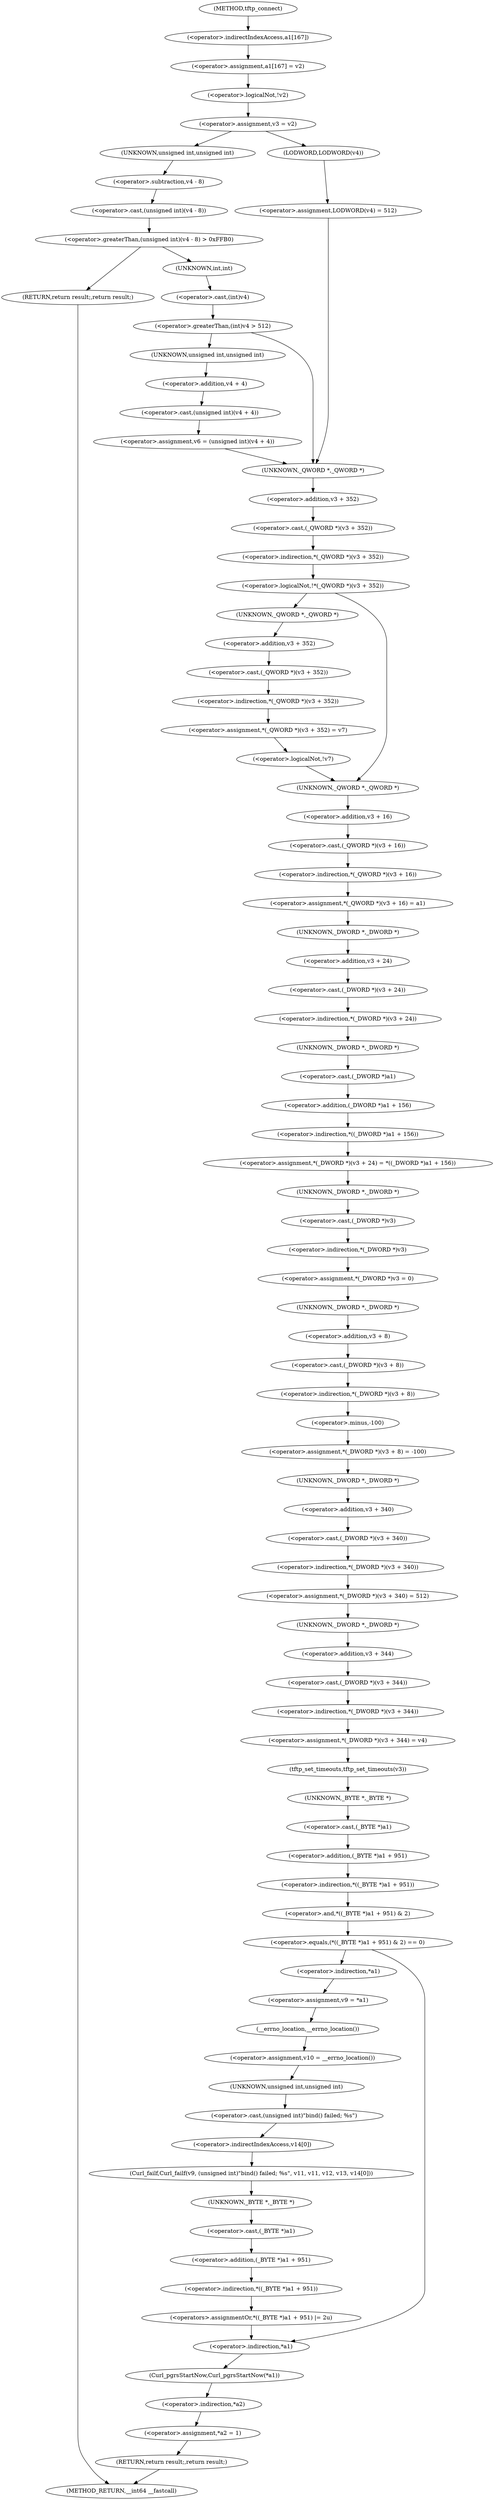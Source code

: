 digraph tftp_connect {  
"1000131" [label = "(<operator>.assignment,a1[167] = v2)" ]
"1000132" [label = "(<operator>.indirectIndexAccess,a1[167])" ]
"1000137" [label = "(<operator>.logicalNot,!v2)" ]
"1000140" [label = "(<operator>.assignment,v3 = v2)" ]
"1000148" [label = "(<operator>.greaterThan,(unsigned int)(v4 - 8) > 0xFFB0)" ]
"1000149" [label = "(<operator>.cast,(unsigned int)(v4 - 8))" ]
"1000150" [label = "(UNKNOWN,unsigned int,unsigned int)" ]
"1000151" [label = "(<operator>.subtraction,v4 - 8)" ]
"1000155" [label = "(RETURN,return result;,return result;)" ]
"1000159" [label = "(<operator>.greaterThan,(int)v4 > 512)" ]
"1000160" [label = "(<operator>.cast,(int)v4)" ]
"1000161" [label = "(UNKNOWN,int,int)" ]
"1000164" [label = "(<operator>.assignment,v6 = (unsigned int)(v4 + 4))" ]
"1000166" [label = "(<operator>.cast,(unsigned int)(v4 + 4))" ]
"1000167" [label = "(UNKNOWN,unsigned int,unsigned int)" ]
"1000168" [label = "(<operator>.addition,v4 + 4)" ]
"1000173" [label = "(<operator>.assignment,LODWORD(v4) = 512)" ]
"1000174" [label = "(LODWORD,LODWORD(v4))" ]
"1000179" [label = "(<operator>.logicalNot,!*(_QWORD *)(v3 + 352))" ]
"1000180" [label = "(<operator>.indirection,*(_QWORD *)(v3 + 352))" ]
"1000181" [label = "(<operator>.cast,(_QWORD *)(v3 + 352))" ]
"1000182" [label = "(UNKNOWN,_QWORD *,_QWORD *)" ]
"1000183" [label = "(<operator>.addition,v3 + 352)" ]
"1000187" [label = "(<operator>.assignment,*(_QWORD *)(v3 + 352) = v7)" ]
"1000188" [label = "(<operator>.indirection,*(_QWORD *)(v3 + 352))" ]
"1000189" [label = "(<operator>.cast,(_QWORD *)(v3 + 352))" ]
"1000190" [label = "(UNKNOWN,_QWORD *,_QWORD *)" ]
"1000191" [label = "(<operator>.addition,v3 + 352)" ]
"1000196" [label = "(<operator>.logicalNot,!v7)" ]
"1000200" [label = "(<operator>.assignment,*(_QWORD *)(v3 + 16) = a1)" ]
"1000201" [label = "(<operator>.indirection,*(_QWORD *)(v3 + 16))" ]
"1000202" [label = "(<operator>.cast,(_QWORD *)(v3 + 16))" ]
"1000203" [label = "(UNKNOWN,_QWORD *,_QWORD *)" ]
"1000204" [label = "(<operator>.addition,v3 + 16)" ]
"1000208" [label = "(<operator>.assignment,*(_DWORD *)(v3 + 24) = *((_DWORD *)a1 + 156))" ]
"1000209" [label = "(<operator>.indirection,*(_DWORD *)(v3 + 24))" ]
"1000210" [label = "(<operator>.cast,(_DWORD *)(v3 + 24))" ]
"1000211" [label = "(UNKNOWN,_DWORD *,_DWORD *)" ]
"1000212" [label = "(<operator>.addition,v3 + 24)" ]
"1000215" [label = "(<operator>.indirection,*((_DWORD *)a1 + 156))" ]
"1000216" [label = "(<operator>.addition,(_DWORD *)a1 + 156)" ]
"1000217" [label = "(<operator>.cast,(_DWORD *)a1)" ]
"1000218" [label = "(UNKNOWN,_DWORD *,_DWORD *)" ]
"1000221" [label = "(<operator>.assignment,*(_DWORD *)v3 = 0)" ]
"1000222" [label = "(<operator>.indirection,*(_DWORD *)v3)" ]
"1000223" [label = "(<operator>.cast,(_DWORD *)v3)" ]
"1000224" [label = "(UNKNOWN,_DWORD *,_DWORD *)" ]
"1000227" [label = "(<operator>.assignment,*(_DWORD *)(v3 + 8) = -100)" ]
"1000228" [label = "(<operator>.indirection,*(_DWORD *)(v3 + 8))" ]
"1000229" [label = "(<operator>.cast,(_DWORD *)(v3 + 8))" ]
"1000230" [label = "(UNKNOWN,_DWORD *,_DWORD *)" ]
"1000231" [label = "(<operator>.addition,v3 + 8)" ]
"1000234" [label = "(<operator>.minus,-100)" ]
"1000236" [label = "(<operator>.assignment,*(_DWORD *)(v3 + 340) = 512)" ]
"1000237" [label = "(<operator>.indirection,*(_DWORD *)(v3 + 340))" ]
"1000238" [label = "(<operator>.cast,(_DWORD *)(v3 + 340))" ]
"1000239" [label = "(UNKNOWN,_DWORD *,_DWORD *)" ]
"1000240" [label = "(<operator>.addition,v3 + 340)" ]
"1000244" [label = "(<operator>.assignment,*(_DWORD *)(v3 + 344) = v4)" ]
"1000245" [label = "(<operator>.indirection,*(_DWORD *)(v3 + 344))" ]
"1000246" [label = "(<operator>.cast,(_DWORD *)(v3 + 344))" ]
"1000247" [label = "(UNKNOWN,_DWORD *,_DWORD *)" ]
"1000248" [label = "(<operator>.addition,v3 + 344)" ]
"1000252" [label = "(tftp_set_timeouts,tftp_set_timeouts(v3))" ]
"1000255" [label = "(<operator>.equals,(*((_BYTE *)a1 + 951) & 2) == 0)" ]
"1000256" [label = "(<operator>.and,*((_BYTE *)a1 + 951) & 2)" ]
"1000257" [label = "(<operator>.indirection,*((_BYTE *)a1 + 951))" ]
"1000258" [label = "(<operator>.addition,(_BYTE *)a1 + 951)" ]
"1000259" [label = "(<operator>.cast,(_BYTE *)a1)" ]
"1000260" [label = "(UNKNOWN,_BYTE *,_BYTE *)" ]
"1000267" [label = "(<operator>.assignment,v9 = *a1)" ]
"1000269" [label = "(<operator>.indirection,*a1)" ]
"1000271" [label = "(<operator>.assignment,v10 = __errno_location())" ]
"1000273" [label = "(__errno_location,__errno_location())" ]
"1000274" [label = "(Curl_failf,Curl_failf(v9, (unsigned int)\"bind() failed; %s\", v11, v11, v12, v13, v14[0]))" ]
"1000276" [label = "(<operator>.cast,(unsigned int)\"bind() failed; %s\")" ]
"1000277" [label = "(UNKNOWN,unsigned int,unsigned int)" ]
"1000283" [label = "(<operator>.indirectIndexAccess,v14[0])" ]
"1000287" [label = "(<operators>.assignmentOr,*((_BYTE *)a1 + 951) |= 2u)" ]
"1000288" [label = "(<operator>.indirection,*((_BYTE *)a1 + 951))" ]
"1000289" [label = "(<operator>.addition,(_BYTE *)a1 + 951)" ]
"1000290" [label = "(<operator>.cast,(_BYTE *)a1)" ]
"1000291" [label = "(UNKNOWN,_BYTE *,_BYTE *)" ]
"1000295" [label = "(Curl_pgrsStartNow,Curl_pgrsStartNow(*a1))" ]
"1000296" [label = "(<operator>.indirection,*a1)" ]
"1000298" [label = "(<operator>.assignment,*a2 = 1)" ]
"1000299" [label = "(<operator>.indirection,*a2)" ]
"1000303" [label = "(RETURN,return result;,return result;)" ]
"1000114" [label = "(METHOD,tftp_connect)" ]
"1000305" [label = "(METHOD_RETURN,__int64 __fastcall)" ]
  "1000131" -> "1000137" 
  "1000132" -> "1000131" 
  "1000137" -> "1000140" 
  "1000140" -> "1000150" 
  "1000140" -> "1000174" 
  "1000148" -> "1000155" 
  "1000148" -> "1000161" 
  "1000149" -> "1000148" 
  "1000150" -> "1000151" 
  "1000151" -> "1000149" 
  "1000155" -> "1000305" 
  "1000159" -> "1000182" 
  "1000159" -> "1000167" 
  "1000160" -> "1000159" 
  "1000161" -> "1000160" 
  "1000164" -> "1000182" 
  "1000166" -> "1000164" 
  "1000167" -> "1000168" 
  "1000168" -> "1000166" 
  "1000173" -> "1000182" 
  "1000174" -> "1000173" 
  "1000179" -> "1000190" 
  "1000179" -> "1000203" 
  "1000180" -> "1000179" 
  "1000181" -> "1000180" 
  "1000182" -> "1000183" 
  "1000183" -> "1000181" 
  "1000187" -> "1000196" 
  "1000188" -> "1000187" 
  "1000189" -> "1000188" 
  "1000190" -> "1000191" 
  "1000191" -> "1000189" 
  "1000196" -> "1000203" 
  "1000200" -> "1000211" 
  "1000201" -> "1000200" 
  "1000202" -> "1000201" 
  "1000203" -> "1000204" 
  "1000204" -> "1000202" 
  "1000208" -> "1000224" 
  "1000209" -> "1000218" 
  "1000210" -> "1000209" 
  "1000211" -> "1000212" 
  "1000212" -> "1000210" 
  "1000215" -> "1000208" 
  "1000216" -> "1000215" 
  "1000217" -> "1000216" 
  "1000218" -> "1000217" 
  "1000221" -> "1000230" 
  "1000222" -> "1000221" 
  "1000223" -> "1000222" 
  "1000224" -> "1000223" 
  "1000227" -> "1000239" 
  "1000228" -> "1000234" 
  "1000229" -> "1000228" 
  "1000230" -> "1000231" 
  "1000231" -> "1000229" 
  "1000234" -> "1000227" 
  "1000236" -> "1000247" 
  "1000237" -> "1000236" 
  "1000238" -> "1000237" 
  "1000239" -> "1000240" 
  "1000240" -> "1000238" 
  "1000244" -> "1000252" 
  "1000245" -> "1000244" 
  "1000246" -> "1000245" 
  "1000247" -> "1000248" 
  "1000248" -> "1000246" 
  "1000252" -> "1000260" 
  "1000255" -> "1000269" 
  "1000255" -> "1000296" 
  "1000256" -> "1000255" 
  "1000257" -> "1000256" 
  "1000258" -> "1000257" 
  "1000259" -> "1000258" 
  "1000260" -> "1000259" 
  "1000267" -> "1000273" 
  "1000269" -> "1000267" 
  "1000271" -> "1000277" 
  "1000273" -> "1000271" 
  "1000274" -> "1000291" 
  "1000276" -> "1000283" 
  "1000277" -> "1000276" 
  "1000283" -> "1000274" 
  "1000287" -> "1000296" 
  "1000288" -> "1000287" 
  "1000289" -> "1000288" 
  "1000290" -> "1000289" 
  "1000291" -> "1000290" 
  "1000295" -> "1000299" 
  "1000296" -> "1000295" 
  "1000298" -> "1000303" 
  "1000299" -> "1000298" 
  "1000303" -> "1000305" 
  "1000114" -> "1000132" 
}
